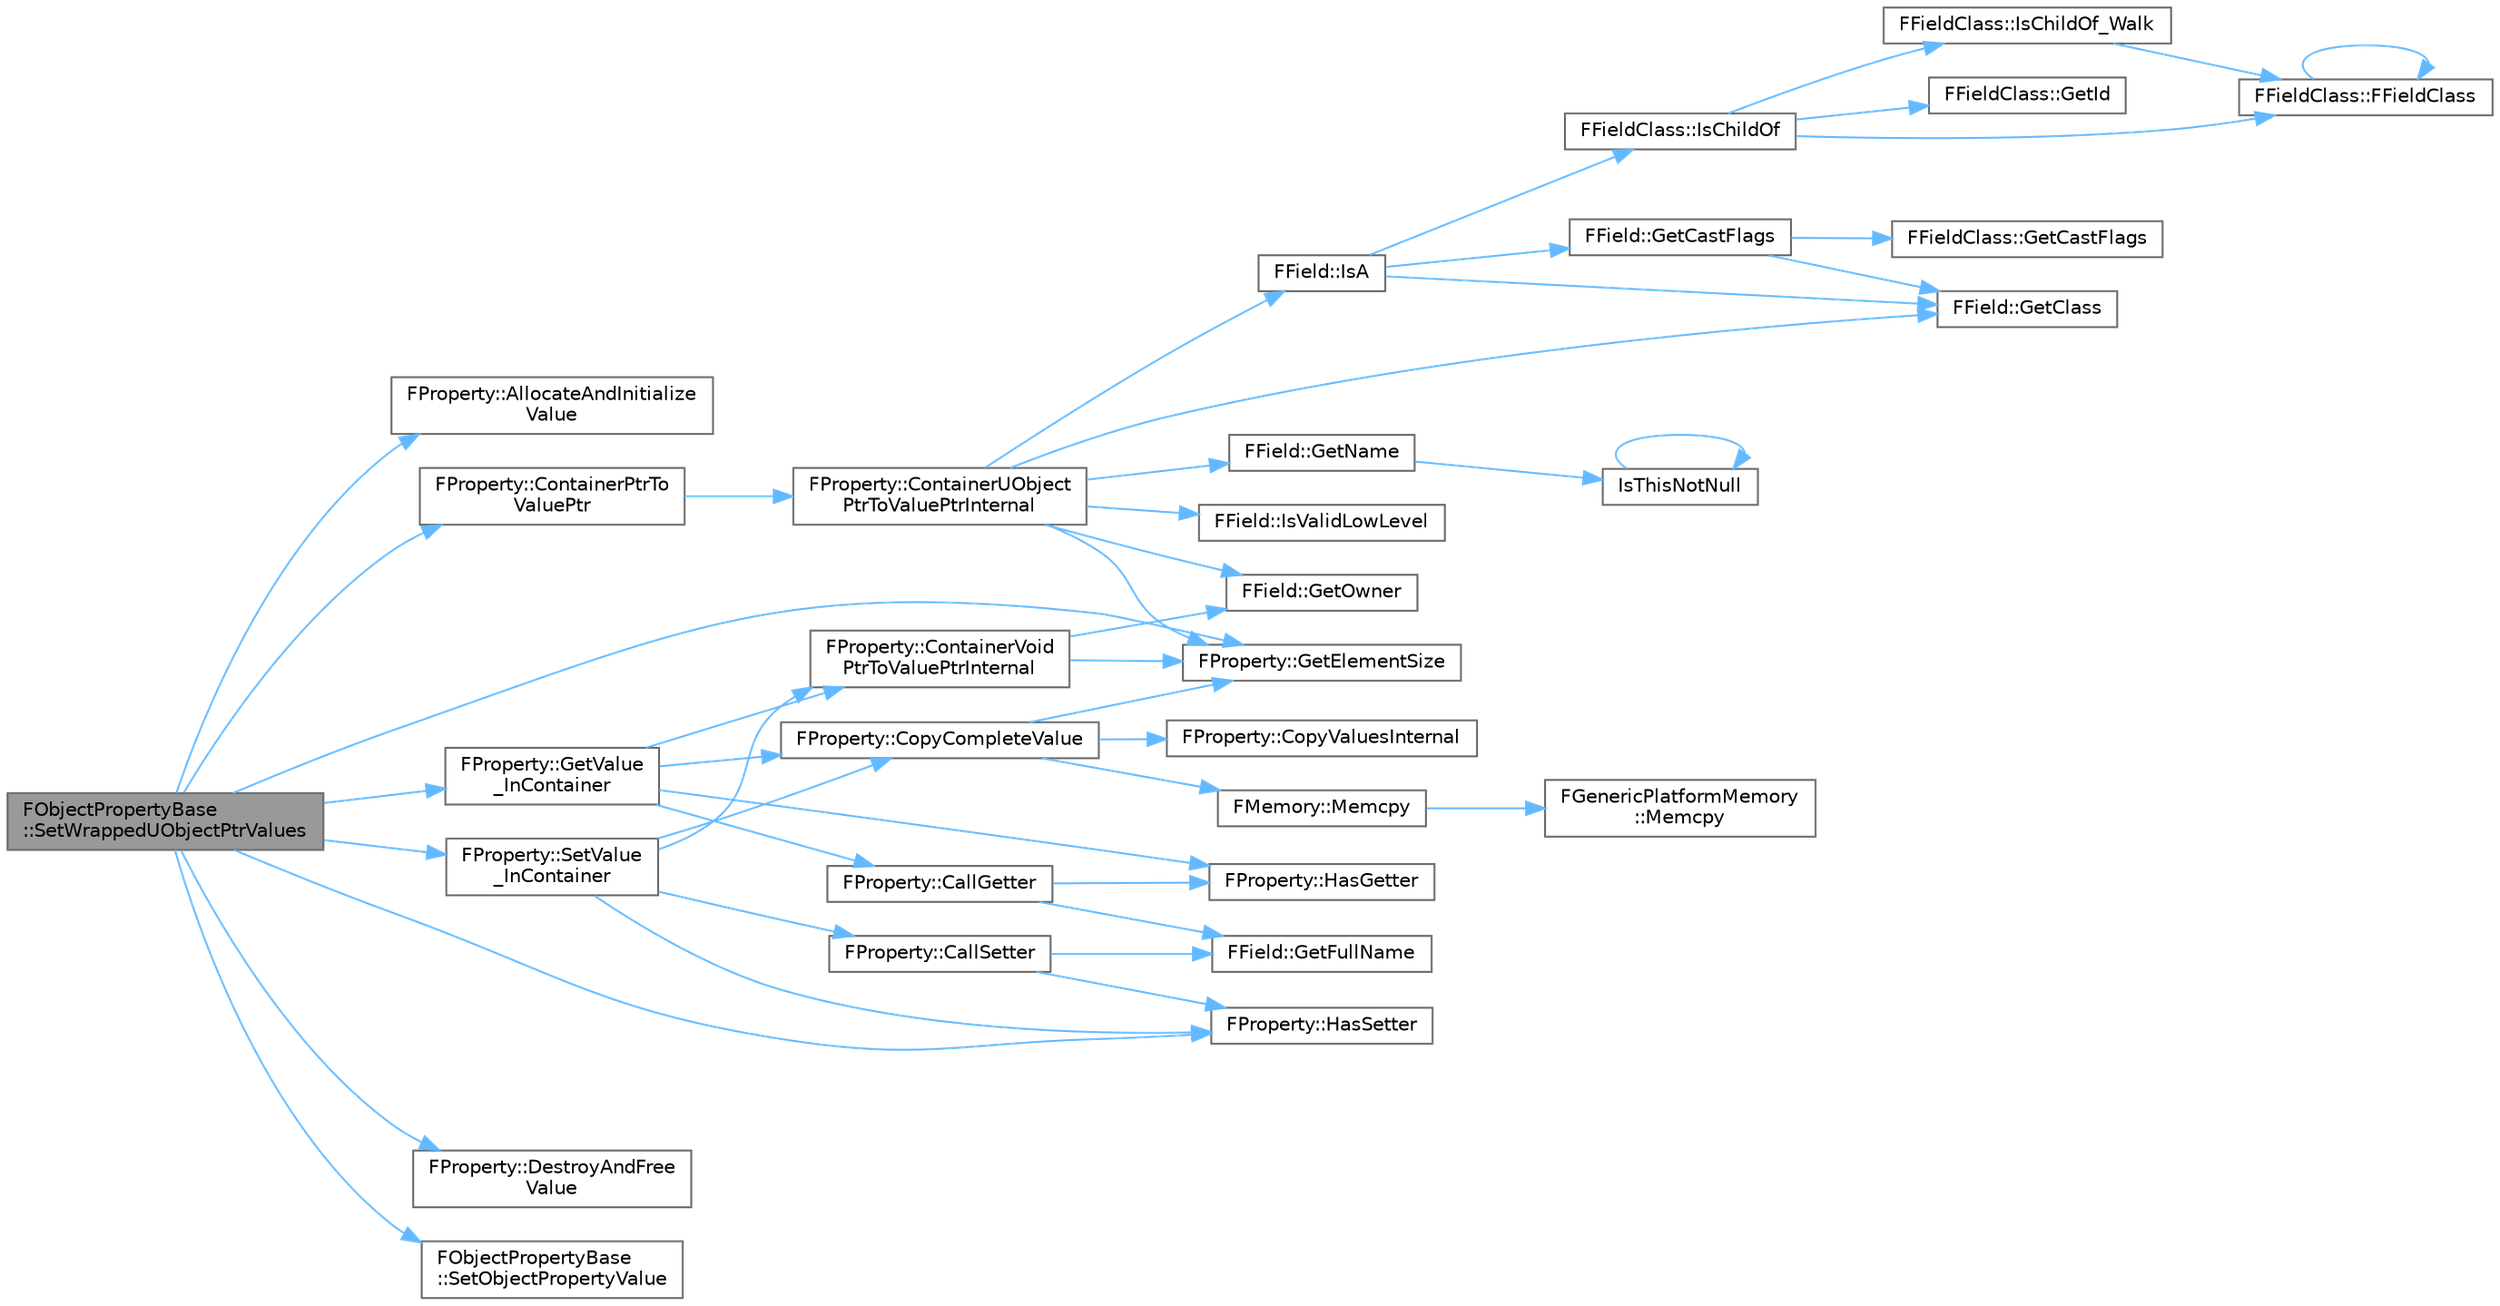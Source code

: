 digraph "FObjectPropertyBase::SetWrappedUObjectPtrValues"
{
 // INTERACTIVE_SVG=YES
 // LATEX_PDF_SIZE
  bgcolor="transparent";
  edge [fontname=Helvetica,fontsize=10,labelfontname=Helvetica,labelfontsize=10];
  node [fontname=Helvetica,fontsize=10,shape=box,height=0.2,width=0.4];
  rankdir="LR";
  Node1 [id="Node000001",label="FObjectPropertyBase\l::SetWrappedUObjectPtrValues",height=0.2,width=0.4,color="gray40", fillcolor="grey60", style="filled", fontcolor="black",tooltip=" "];
  Node1 -> Node2 [id="edge1_Node000001_Node000002",color="steelblue1",style="solid",tooltip=" "];
  Node2 [id="Node000002",label="FProperty::AllocateAndInitialize\lValue",height=0.2,width=0.4,color="grey40", fillcolor="white", style="filled",URL="$d9/dbc/classFProperty.html#a9daa844ee8890619fb4486ffdbf87f3b",tooltip="Allocates and initializes memory to hold a value this property represents."];
  Node1 -> Node3 [id="edge2_Node000001_Node000003",color="steelblue1",style="solid",tooltip=" "];
  Node3 [id="Node000003",label="FProperty::ContainerPtrTo\lValuePtr",height=0.2,width=0.4,color="grey40", fillcolor="white", style="filled",URL="$d9/dbc/classFProperty.html#af1bc244e5760ad3c100a854147df5c9a",tooltip="Get the pointer to property value in a supplied 'container'."];
  Node3 -> Node4 [id="edge3_Node000003_Node000004",color="steelblue1",style="solid",tooltip=" "];
  Node4 [id="Node000004",label="FProperty::ContainerUObject\lPtrToValuePtrInternal",height=0.2,width=0.4,color="grey40", fillcolor="white", style="filled",URL="$d9/dbc/classFProperty.html#a6c47ba654f3c97829da275aed882ee67",tooltip=" "];
  Node4 -> Node5 [id="edge4_Node000004_Node000005",color="steelblue1",style="solid",tooltip=" "];
  Node5 [id="Node000005",label="FField::GetClass",height=0.2,width=0.4,color="grey40", fillcolor="white", style="filled",URL="$d5/d7d/classFField.html#ac2d4ef808debe3fdd222328f97d9d7a3",tooltip=" "];
  Node4 -> Node6 [id="edge5_Node000004_Node000006",color="steelblue1",style="solid",tooltip=" "];
  Node6 [id="Node000006",label="FProperty::GetElementSize",height=0.2,width=0.4,color="grey40", fillcolor="white", style="filled",URL="$d9/dbc/classFProperty.html#a700f3251fe6ee7fcb4f92f1c04dfba02",tooltip=" "];
  Node4 -> Node7 [id="edge6_Node000004_Node000007",color="steelblue1",style="solid",tooltip=" "];
  Node7 [id="Node000007",label="FField::GetName",height=0.2,width=0.4,color="grey40", fillcolor="white", style="filled",URL="$d5/d7d/classFField.html#a83f605c1eb05d7cab9c2f6d634d6276e",tooltip=" "];
  Node7 -> Node8 [id="edge7_Node000007_Node000008",color="steelblue1",style="solid",tooltip=" "];
  Node8 [id="Node000008",label="IsThisNotNull",height=0.2,width=0.4,color="grey40", fillcolor="white", style="filled",URL="$d5/d8c/CoreGlobals_8h.html#a13cc197b158ea1247b843d1959c4d265",tooltip=" "];
  Node8 -> Node8 [id="edge8_Node000008_Node000008",color="steelblue1",style="solid",tooltip=" "];
  Node4 -> Node9 [id="edge9_Node000004_Node000009",color="steelblue1",style="solid",tooltip=" "];
  Node9 [id="Node000009",label="FField::GetOwner",height=0.2,width=0.4,color="grey40", fillcolor="white", style="filled",URL="$d5/d7d/classFField.html#a3858b6ce3316edacd8be017a03d9b367",tooltip=" "];
  Node4 -> Node10 [id="edge10_Node000004_Node000010",color="steelblue1",style="solid",tooltip=" "];
  Node10 [id="Node000010",label="FField::IsA",height=0.2,width=0.4,color="grey40", fillcolor="white", style="filled",URL="$d5/d7d/classFField.html#a08956a514d1db2b2ee86bfb115c64e38",tooltip=" "];
  Node10 -> Node11 [id="edge11_Node000010_Node000011",color="steelblue1",style="solid",tooltip=" "];
  Node11 [id="Node000011",label="FField::GetCastFlags",height=0.2,width=0.4,color="grey40", fillcolor="white", style="filled",URL="$d5/d7d/classFField.html#af7b4a74cf00cc57cb5dab33baf91d44e",tooltip=" "];
  Node11 -> Node12 [id="edge12_Node000011_Node000012",color="steelblue1",style="solid",tooltip=" "];
  Node12 [id="Node000012",label="FFieldClass::GetCastFlags",height=0.2,width=0.4,color="grey40", fillcolor="white", style="filled",URL="$de/dc5/classFFieldClass.html#a33c23e6a1d21eee004405718da295164",tooltip=" "];
  Node11 -> Node5 [id="edge13_Node000011_Node000005",color="steelblue1",style="solid",tooltip=" "];
  Node10 -> Node5 [id="edge14_Node000010_Node000005",color="steelblue1",style="solid",tooltip=" "];
  Node10 -> Node13 [id="edge15_Node000010_Node000013",color="steelblue1",style="solid",tooltip=" "];
  Node13 [id="Node000013",label="FFieldClass::IsChildOf",height=0.2,width=0.4,color="grey40", fillcolor="white", style="filled",URL="$de/dc5/classFFieldClass.html#a8b3dcb3d2badadc57a4135b4ba7f5766",tooltip=" "];
  Node13 -> Node14 [id="edge16_Node000013_Node000014",color="steelblue1",style="solid",tooltip=" "];
  Node14 [id="Node000014",label="FFieldClass::FFieldClass",height=0.2,width=0.4,color="grey40", fillcolor="white", style="filled",URL="$de/dc5/classFFieldClass.html#a00c2e85335ea6401d01ef68ad45f00ee",tooltip=" "];
  Node14 -> Node14 [id="edge17_Node000014_Node000014",color="steelblue1",style="solid",tooltip=" "];
  Node13 -> Node15 [id="edge18_Node000013_Node000015",color="steelblue1",style="solid",tooltip=" "];
  Node15 [id="Node000015",label="FFieldClass::GetId",height=0.2,width=0.4,color="grey40", fillcolor="white", style="filled",URL="$de/dc5/classFFieldClass.html#a133ad0919e9b105a93309b4a4ca1eda1",tooltip=" "];
  Node13 -> Node16 [id="edge19_Node000013_Node000016",color="steelblue1",style="solid",tooltip=" "];
  Node16 [id="Node000016",label="FFieldClass::IsChildOf_Walk",height=0.2,width=0.4,color="grey40", fillcolor="white", style="filled",URL="$de/dc5/classFFieldClass.html#a25615bf1ba279270c650d24b6ae5052b",tooltip=" "];
  Node16 -> Node14 [id="edge20_Node000016_Node000014",color="steelblue1",style="solid",tooltip=" "];
  Node4 -> Node17 [id="edge21_Node000004_Node000017",color="steelblue1",style="solid",tooltip=" "];
  Node17 [id="Node000017",label="FField::IsValidLowLevel",height=0.2,width=0.4,color="grey40", fillcolor="white", style="filled",URL="$d5/d7d/classFField.html#af75bc90b548e3a5c2930daf46fb5f4a9",tooltip=" "];
  Node1 -> Node18 [id="edge22_Node000001_Node000018",color="steelblue1",style="solid",tooltip=" "];
  Node18 [id="Node000018",label="FProperty::DestroyAndFree\lValue",height=0.2,width=0.4,color="grey40", fillcolor="white", style="filled",URL="$d9/dbc/classFProperty.html#ac313d6fa344ecaed3740f5b4c4235852",tooltip="Destroys and frees memory with a value this property represents."];
  Node1 -> Node6 [id="edge23_Node000001_Node000006",color="steelblue1",style="solid",tooltip=" "];
  Node1 -> Node19 [id="edge24_Node000001_Node000019",color="steelblue1",style="solid",tooltip=" "];
  Node19 [id="Node000019",label="FProperty::GetValue\l_InContainer",height=0.2,width=0.4,color="grey40", fillcolor="white", style="filled",URL="$d9/dbc/classFProperty.html#a83cc0e5e21df4ab3d3603956ce4b4655",tooltip=" "];
  Node19 -> Node20 [id="edge25_Node000019_Node000020",color="steelblue1",style="solid",tooltip=" "];
  Node20 [id="Node000020",label="FProperty::CallGetter",height=0.2,width=0.4,color="grey40", fillcolor="white", style="filled",URL="$d9/dbc/classFProperty.html#a7d32f19e76fdcdfd2a4e8d8715a4b215",tooltip="Calls the native getter function for this property."];
  Node20 -> Node21 [id="edge26_Node000020_Node000021",color="steelblue1",style="solid",tooltip=" "];
  Node21 [id="Node000021",label="FField::GetFullName",height=0.2,width=0.4,color="grey40", fillcolor="white", style="filled",URL="$d5/d7d/classFField.html#a5bd3b70d59c4aba1cd02ac4cfdf90b7c",tooltip=" "];
  Node20 -> Node22 [id="edge27_Node000020_Node000022",color="steelblue1",style="solid",tooltip=" "];
  Node22 [id="Node000022",label="FProperty::HasGetter",height=0.2,width=0.4,color="grey40", fillcolor="white", style="filled",URL="$d9/dbc/classFProperty.html#aafe6c88aa9843b872855456f9fecef82",tooltip="Checks if this property as a native getter function."];
  Node19 -> Node23 [id="edge28_Node000019_Node000023",color="steelblue1",style="solid",tooltip=" "];
  Node23 [id="Node000023",label="FProperty::ContainerVoid\lPtrToValuePtrInternal",height=0.2,width=0.4,color="grey40", fillcolor="white", style="filled",URL="$d9/dbc/classFProperty.html#a2b5e001b02fdd01347159692c76ced31",tooltip=" "];
  Node23 -> Node6 [id="edge29_Node000023_Node000006",color="steelblue1",style="solid",tooltip=" "];
  Node23 -> Node9 [id="edge30_Node000023_Node000009",color="steelblue1",style="solid",tooltip=" "];
  Node19 -> Node24 [id="edge31_Node000019_Node000024",color="steelblue1",style="solid",tooltip=" "];
  Node24 [id="Node000024",label="FProperty::CopyCompleteValue",height=0.2,width=0.4,color="grey40", fillcolor="white", style="filled",URL="$d9/dbc/classFProperty.html#a9fb859a363116dedbf8c3fc4afc245db",tooltip="Copy the value for all elements of this property."];
  Node24 -> Node25 [id="edge32_Node000024_Node000025",color="steelblue1",style="solid",tooltip=" "];
  Node25 [id="Node000025",label="FProperty::CopyValuesInternal",height=0.2,width=0.4,color="grey40", fillcolor="white", style="filled",URL="$d9/dbc/classFProperty.html#a7355c5798609a6bdd814b96dd599834c",tooltip=" "];
  Node24 -> Node6 [id="edge33_Node000024_Node000006",color="steelblue1",style="solid",tooltip=" "];
  Node24 -> Node26 [id="edge34_Node000024_Node000026",color="steelblue1",style="solid",tooltip=" "];
  Node26 [id="Node000026",label="FMemory::Memcpy",height=0.2,width=0.4,color="grey40", fillcolor="white", style="filled",URL="$de/d4a/structFMemory.html#af5c0a2f1987809876d6d72269851e89c",tooltip=" "];
  Node26 -> Node27 [id="edge35_Node000026_Node000027",color="steelblue1",style="solid",tooltip=" "];
  Node27 [id="Node000027",label="FGenericPlatformMemory\l::Memcpy",height=0.2,width=0.4,color="grey40", fillcolor="white", style="filled",URL="$d3/dfd/structFGenericPlatformMemory.html#a13ca9511967a7af8d1c2c3beab1208e2",tooltip=" "];
  Node19 -> Node22 [id="edge36_Node000019_Node000022",color="steelblue1",style="solid",tooltip=" "];
  Node1 -> Node28 [id="edge37_Node000001_Node000028",color="steelblue1",style="solid",tooltip=" "];
  Node28 [id="Node000028",label="FProperty::HasSetter",height=0.2,width=0.4,color="grey40", fillcolor="white", style="filled",URL="$d9/dbc/classFProperty.html#afdaeaab7e41ec852ac773466822693ce",tooltip="Checks if this property as a native setter function."];
  Node1 -> Node29 [id="edge38_Node000001_Node000029",color="steelblue1",style="solid",tooltip=" "];
  Node29 [id="Node000029",label="FObjectPropertyBase\l::SetObjectPropertyValue",height=0.2,width=0.4,color="grey40", fillcolor="white", style="filled",URL="$d6/d97/classFObjectPropertyBase.html#a5827b2bc9501eb70badb7a70d6e202ce",tooltip=" "];
  Node1 -> Node30 [id="edge39_Node000001_Node000030",color="steelblue1",style="solid",tooltip=" "];
  Node30 [id="Node000030",label="FProperty::SetValue\l_InContainer",height=0.2,width=0.4,color="grey40", fillcolor="white", style="filled",URL="$d9/dbc/classFProperty.html#a90d285b4484af6399d58f940f4834d90",tooltip=" "];
  Node30 -> Node31 [id="edge40_Node000030_Node000031",color="steelblue1",style="solid",tooltip=" "];
  Node31 [id="Node000031",label="FProperty::CallSetter",height=0.2,width=0.4,color="grey40", fillcolor="white", style="filled",URL="$d9/dbc/classFProperty.html#ac1521eaf874e84310cc3e55690b7544e",tooltip="Calls the native setter function for this property."];
  Node31 -> Node21 [id="edge41_Node000031_Node000021",color="steelblue1",style="solid",tooltip=" "];
  Node31 -> Node28 [id="edge42_Node000031_Node000028",color="steelblue1",style="solid",tooltip=" "];
  Node30 -> Node23 [id="edge43_Node000030_Node000023",color="steelblue1",style="solid",tooltip=" "];
  Node30 -> Node24 [id="edge44_Node000030_Node000024",color="steelblue1",style="solid",tooltip=" "];
  Node30 -> Node28 [id="edge45_Node000030_Node000028",color="steelblue1",style="solid",tooltip=" "];
}
